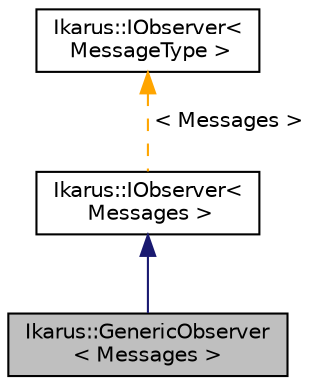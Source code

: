 digraph "Ikarus::GenericObserver&lt; Messages &gt;"
{
 // LATEX_PDF_SIZE
  edge [fontname="Helvetica",fontsize="10",labelfontname="Helvetica",labelfontsize="10"];
  node [fontname="Helvetica",fontsize="10",shape=record];
  Node1 [label="Ikarus::GenericObserver\l\< Messages \>",height=0.2,width=0.4,color="black", fillcolor="grey75", style="filled", fontcolor="black",tooltip="GenericObserver class for observing specific messages."];
  Node2 -> Node1 [dir="back",color="midnightblue",fontsize="10",style="solid",fontname="Helvetica"];
  Node2 [label="Ikarus::IObserver\<\l Messages \>",height=0.2,width=0.4,color="black", fillcolor="white", style="filled",URL="$da/da6/a01522.html",tooltip=" "];
  Node3 -> Node2 [dir="back",color="orange",fontsize="10",style="dashed",label=" \< Messages \>" ,fontname="Helvetica"];
  Node3 [label="Ikarus::IObserver\<\l MessageType \>",height=0.2,width=0.4,color="black", fillcolor="white", style="filled",URL="$da/da6/a01522.html",tooltip="Generic observer interface for the Observer design pattern. See  for a description of the design patt..."];
}
